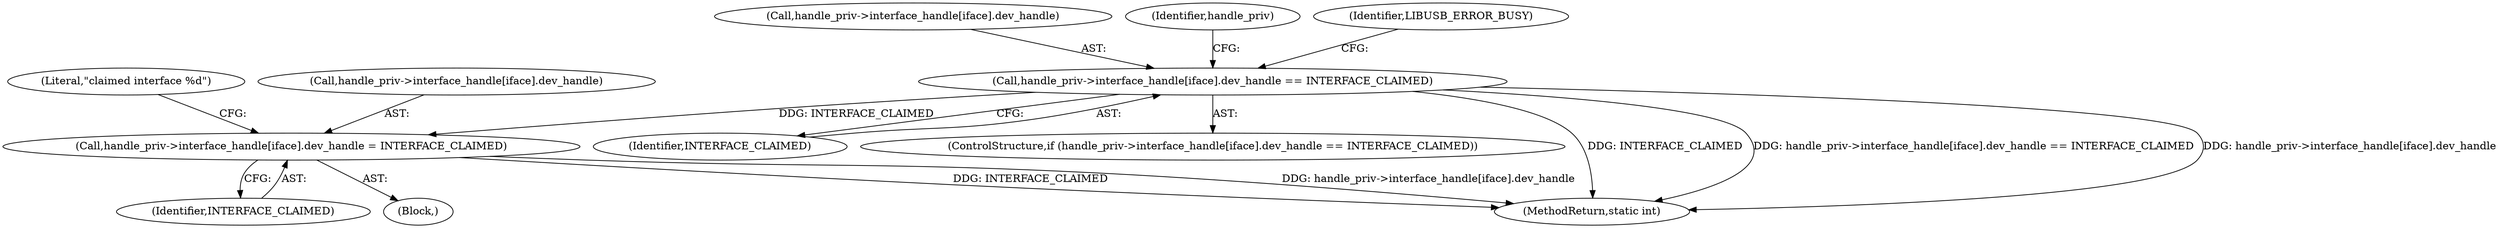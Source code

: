 digraph "1_Chrome_ac149a8d4371c0e01e0934fdd57b09e86f96b5b9_14@array" {
"1000134" [label="(Call,handle_priv->interface_handle[iface].dev_handle == INTERFACE_CLAIMED)"];
"1000146" [label="(Call,handle_priv->interface_handle[iface].dev_handle = INTERFACE_CLAIMED)"];
"1000154" [label="(Identifier,INTERFACE_CLAIMED)"];
"1000135" [label="(Call,handle_priv->interface_handle[iface].dev_handle)"];
"1000142" [label="(Identifier,INTERFACE_CLAIMED)"];
"1000156" [label="(Literal,\"claimed interface %d\")"];
"1000106" [label="(Block,)"];
"1000133" [label="(ControlStructure,if (handle_priv->interface_handle[iface].dev_handle == INTERFACE_CLAIMED))"];
"1000150" [label="(Identifier,handle_priv)"];
"1000147" [label="(Call,handle_priv->interface_handle[iface].dev_handle)"];
"1000134" [label="(Call,handle_priv->interface_handle[iface].dev_handle == INTERFACE_CLAIMED)"];
"1000165" [label="(MethodReturn,static int)"];
"1000145" [label="(Identifier,LIBUSB_ERROR_BUSY)"];
"1000146" [label="(Call,handle_priv->interface_handle[iface].dev_handle = INTERFACE_CLAIMED)"];
"1000134" -> "1000133"  [label="AST: "];
"1000134" -> "1000142"  [label="CFG: "];
"1000135" -> "1000134"  [label="AST: "];
"1000142" -> "1000134"  [label="AST: "];
"1000145" -> "1000134"  [label="CFG: "];
"1000150" -> "1000134"  [label="CFG: "];
"1000134" -> "1000165"  [label="DDG: INTERFACE_CLAIMED"];
"1000134" -> "1000165"  [label="DDG: handle_priv->interface_handle[iface].dev_handle == INTERFACE_CLAIMED"];
"1000134" -> "1000165"  [label="DDG: handle_priv->interface_handle[iface].dev_handle"];
"1000134" -> "1000146"  [label="DDG: INTERFACE_CLAIMED"];
"1000146" -> "1000106"  [label="AST: "];
"1000146" -> "1000154"  [label="CFG: "];
"1000147" -> "1000146"  [label="AST: "];
"1000154" -> "1000146"  [label="AST: "];
"1000156" -> "1000146"  [label="CFG: "];
"1000146" -> "1000165"  [label="DDG: INTERFACE_CLAIMED"];
"1000146" -> "1000165"  [label="DDG: handle_priv->interface_handle[iface].dev_handle"];
}
